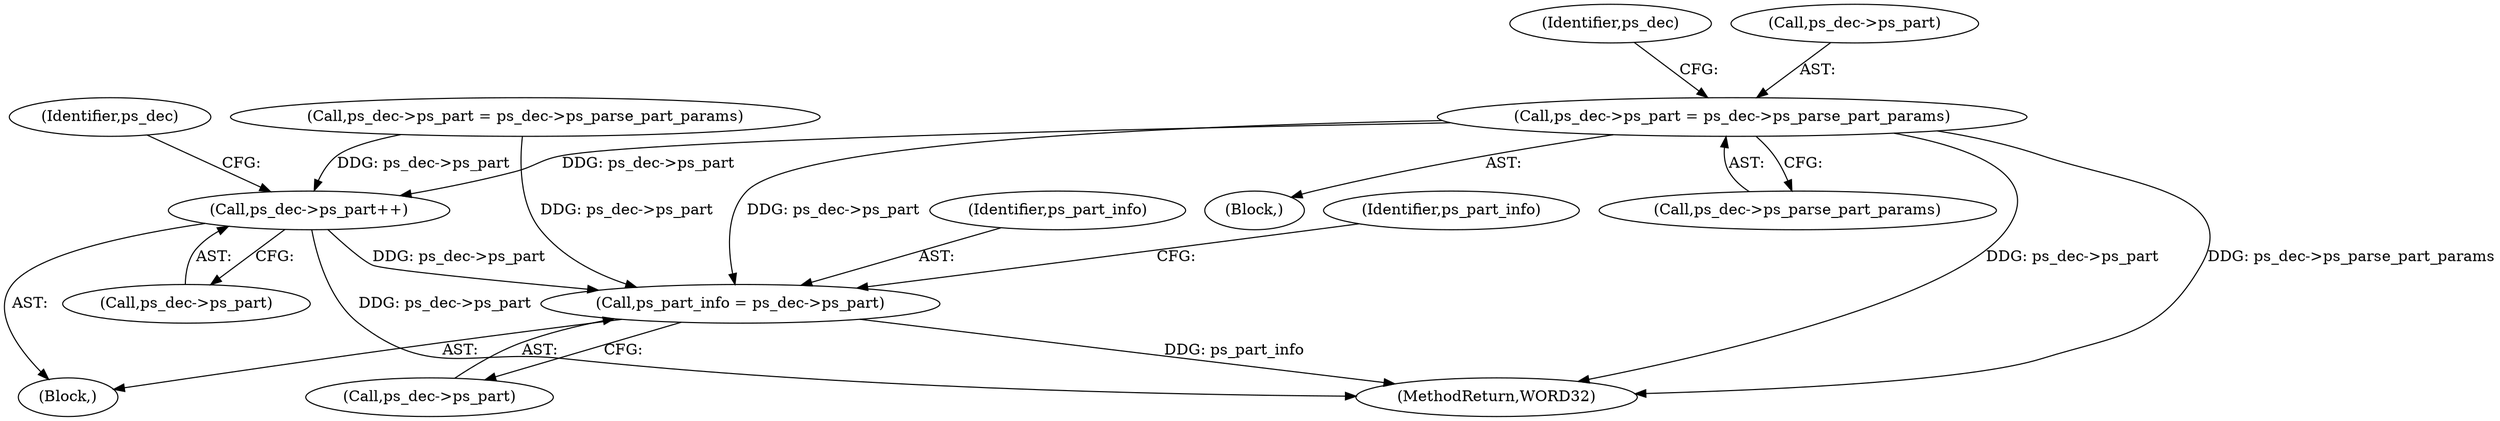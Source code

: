 digraph "0_Android_494561291a503840f385fbcd11d9bc5f4dc502b8_0@pointer" {
"1001325" [label="(Call,ps_dec->ps_part = ps_dec->ps_parse_part_params)"];
"1001207" [label="(Call,ps_part_info = ps_dec->ps_part)"];
"1001222" [label="(Call,ps_dec->ps_part++)"];
"1001312" [label="(Block,)"];
"1001450" [label="(MethodReturn,WORD32)"];
"1001223" [label="(Call,ps_dec->ps_part)"];
"1001207" [label="(Call,ps_part_info = ps_dec->ps_part)"];
"1001208" [label="(Identifier,ps_part_info)"];
"1001003" [label="(Call,ps_dec->ps_part = ps_dec->ps_parse_part_params)"];
"1001334" [label="(Identifier,ps_dec)"];
"1001326" [label="(Call,ps_dec->ps_part)"];
"1001329" [label="(Call,ps_dec->ps_parse_part_params)"];
"1001209" [label="(Call,ps_dec->ps_part)"];
"1001214" [label="(Identifier,ps_part_info)"];
"1001325" [label="(Call,ps_dec->ps_part = ps_dec->ps_parse_part_params)"];
"1001227" [label="(Identifier,ps_dec)"];
"1001096" [label="(Block,)"];
"1001222" [label="(Call,ps_dec->ps_part++)"];
"1001325" -> "1001312"  [label="AST: "];
"1001325" -> "1001329"  [label="CFG: "];
"1001326" -> "1001325"  [label="AST: "];
"1001329" -> "1001325"  [label="AST: "];
"1001334" -> "1001325"  [label="CFG: "];
"1001325" -> "1001450"  [label="DDG: ps_dec->ps_parse_part_params"];
"1001325" -> "1001450"  [label="DDG: ps_dec->ps_part"];
"1001325" -> "1001207"  [label="DDG: ps_dec->ps_part"];
"1001325" -> "1001222"  [label="DDG: ps_dec->ps_part"];
"1001207" -> "1001096"  [label="AST: "];
"1001207" -> "1001209"  [label="CFG: "];
"1001208" -> "1001207"  [label="AST: "];
"1001209" -> "1001207"  [label="AST: "];
"1001214" -> "1001207"  [label="CFG: "];
"1001207" -> "1001450"  [label="DDG: ps_part_info"];
"1001222" -> "1001207"  [label="DDG: ps_dec->ps_part"];
"1001003" -> "1001207"  [label="DDG: ps_dec->ps_part"];
"1001222" -> "1001096"  [label="AST: "];
"1001222" -> "1001223"  [label="CFG: "];
"1001223" -> "1001222"  [label="AST: "];
"1001227" -> "1001222"  [label="CFG: "];
"1001222" -> "1001450"  [label="DDG: ps_dec->ps_part"];
"1001003" -> "1001222"  [label="DDG: ps_dec->ps_part"];
}
